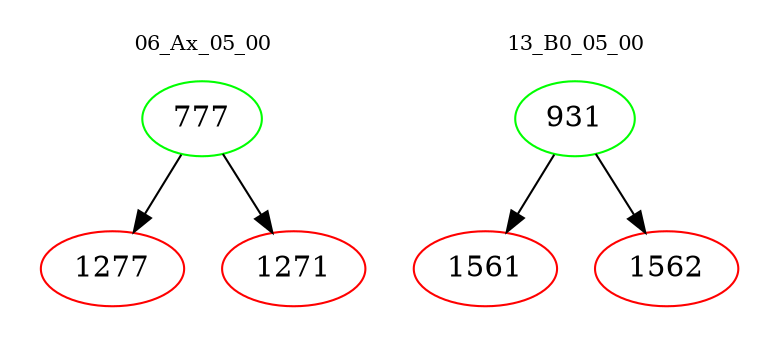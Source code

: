 digraph{
subgraph cluster_0 {
color = white
label = "06_Ax_05_00";
fontsize=10;
T0_777 [label="777", color="green"]
T0_777 -> T0_1277 [color="black"]
T0_1277 [label="1277", color="red"]
T0_777 -> T0_1271 [color="black"]
T0_1271 [label="1271", color="red"]
}
subgraph cluster_1 {
color = white
label = "13_B0_05_00";
fontsize=10;
T1_931 [label="931", color="green"]
T1_931 -> T1_1561 [color="black"]
T1_1561 [label="1561", color="red"]
T1_931 -> T1_1562 [color="black"]
T1_1562 [label="1562", color="red"]
}
}
